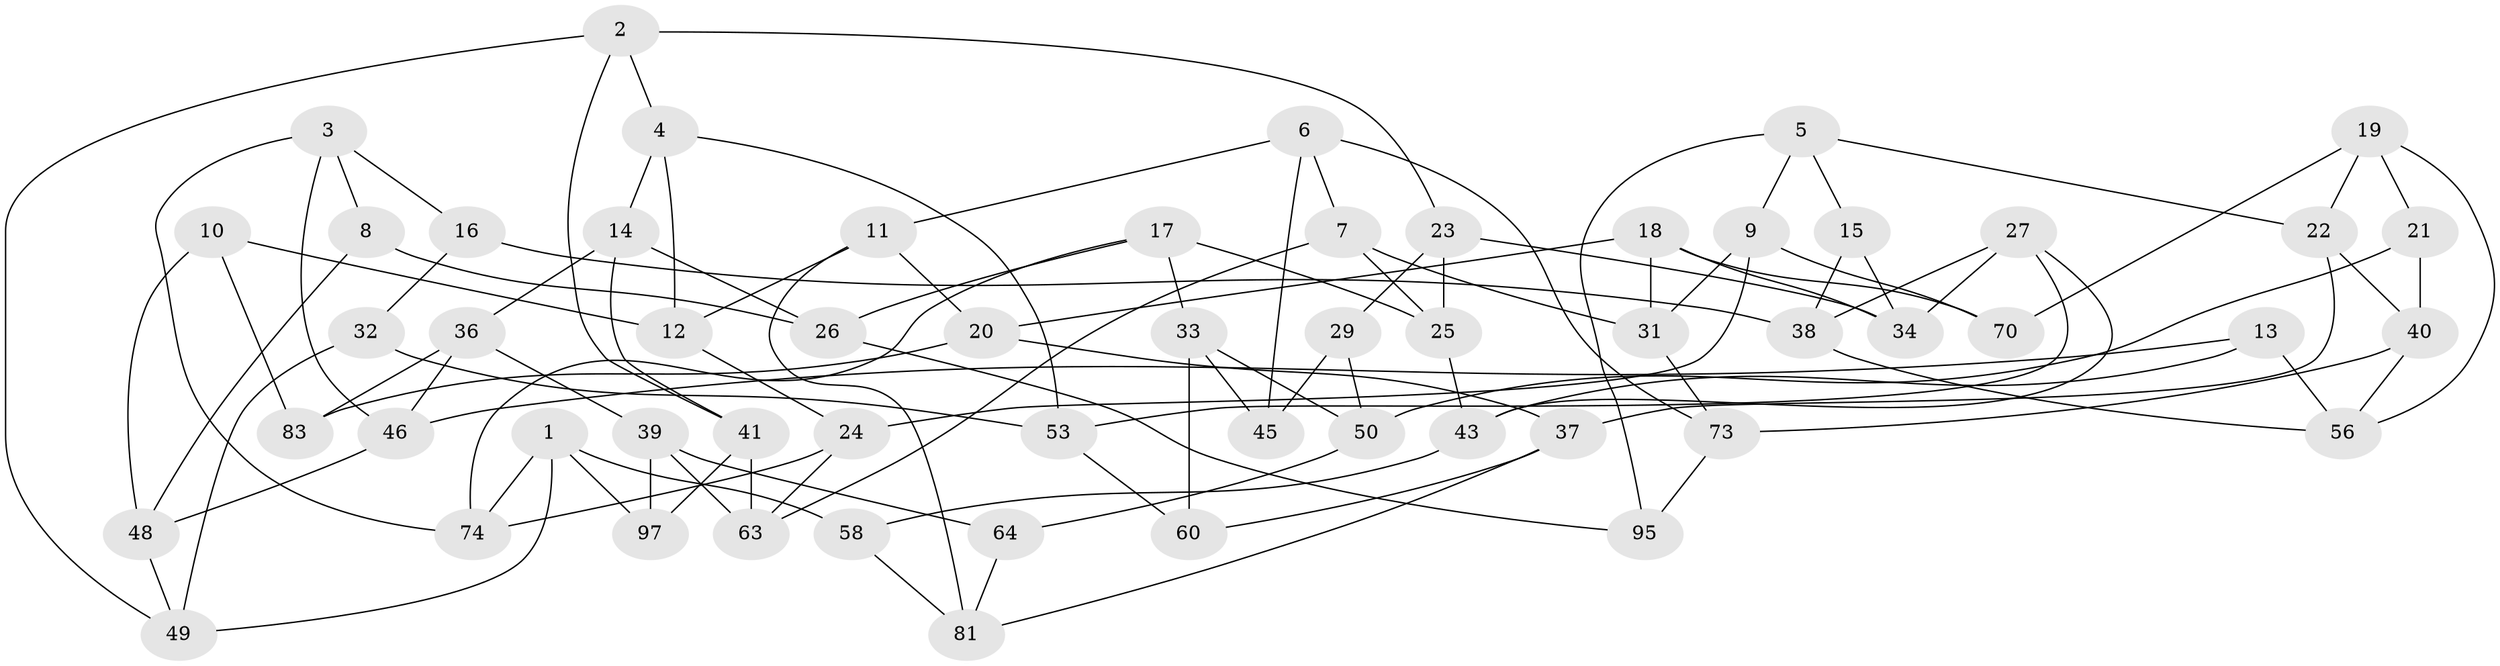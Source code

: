 // original degree distribution, {3: 1.0}
// Generated by graph-tools (version 1.1) at 2025/11/02/21/25 10:11:15]
// undirected, 57 vertices, 106 edges
graph export_dot {
graph [start="1"]
  node [color=gray90,style=filled];
  1 [super="+62"];
  2 [super="+91"];
  3 [super="+35"];
  4 [super="+65"];
  5 [super="+30"];
  6 [super="+78"];
  7 [super="+47"];
  8;
  9 [super="+84"];
  10 [super="+28"];
  11 [super="+59"];
  12 [super="+69"];
  13;
  14 [super="+67"];
  15;
  16;
  17 [super="+42"];
  18 [super="+68"];
  19 [super="+77"];
  20 [super="+54"];
  21;
  22 [super="+57"];
  23 [super="+88"];
  24 [super="+52"];
  25 [super="+100"];
  26 [super="+87"];
  27 [super="+98"];
  29;
  31 [super="+66"];
  32;
  33 [super="+80"];
  34 [super="+61"];
  36 [super="+93"];
  37 [super="+44"];
  38 [super="+94"];
  39 [super="+82"];
  40 [super="+71"];
  41 [super="+99"];
  43 [super="+55"];
  45;
  46 [super="+79"];
  48 [super="+72"];
  49 [super="+51"];
  50 [super="+75"];
  53 [super="+92"];
  56 [super="+96"];
  58;
  60;
  63 [super="+85"];
  64;
  70;
  73 [super="+86"];
  74 [super="+76"];
  81 [super="+90"];
  83 [super="+89"];
  95;
  97;
  1 -- 58;
  1 -- 74;
  1 -- 49;
  1 -- 97;
  2 -- 41;
  2 -- 4;
  2 -- 49;
  2 -- 23;
  3 -- 16;
  3 -- 8;
  3 -- 46;
  3 -- 74;
  4 -- 12;
  4 -- 14;
  4 -- 53;
  5 -- 9;
  5 -- 95;
  5 -- 15;
  5 -- 22;
  6 -- 7;
  6 -- 73;
  6 -- 11;
  6 -- 45;
  7 -- 63;
  7 -- 25;
  7 -- 31;
  8 -- 26;
  8 -- 48;
  9 -- 24;
  9 -- 70;
  9 -- 31;
  10 -- 83 [weight=2];
  10 -- 12;
  10 -- 48;
  11 -- 20;
  11 -- 12;
  11 -- 81;
  12 -- 24;
  13 -- 56;
  13 -- 43;
  13 -- 46;
  14 -- 36;
  14 -- 41;
  14 -- 26;
  15 -- 38;
  15 -- 34;
  16 -- 38;
  16 -- 32;
  17 -- 25;
  17 -- 74;
  17 -- 33;
  17 -- 26;
  18 -- 34;
  18 -- 70;
  18 -- 31;
  18 -- 20;
  19 -- 70;
  19 -- 22;
  19 -- 56;
  19 -- 21;
  20 -- 83;
  20 -- 37;
  21 -- 50;
  21 -- 40;
  22 -- 40;
  22 -- 37;
  23 -- 29;
  23 -- 25;
  23 -- 34;
  24 -- 74;
  24 -- 63;
  25 -- 43;
  26 -- 95;
  27 -- 43;
  27 -- 38;
  27 -- 34;
  27 -- 53;
  29 -- 45;
  29 -- 50;
  31 -- 73;
  32 -- 53;
  32 -- 49;
  33 -- 45;
  33 -- 50;
  33 -- 60;
  36 -- 46;
  36 -- 39;
  36 -- 83;
  37 -- 60;
  37 -- 81;
  38 -- 56;
  39 -- 63;
  39 -- 64;
  39 -- 97;
  40 -- 73;
  40 -- 56;
  41 -- 97;
  41 -- 63;
  43 -- 58;
  46 -- 48;
  48 -- 49;
  50 -- 64;
  53 -- 60;
  58 -- 81;
  64 -- 81;
  73 -- 95;
}
